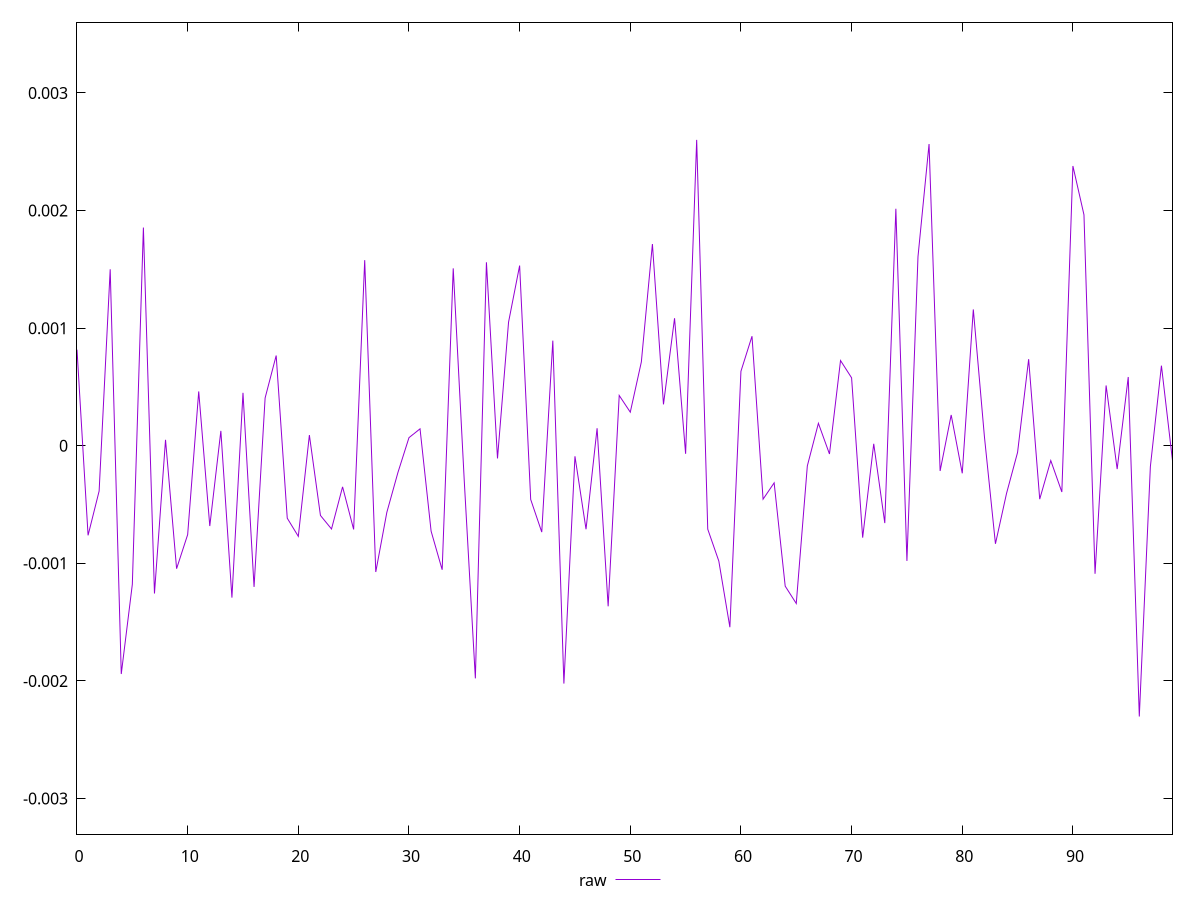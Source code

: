 reset

$raw <<EOF
0 0.0008167807424289417
1 -0.0007616175517479707
2 -0.00038515572647141697
3 0.0015002758387139357
4 -0.001940711890038569
5 -0.0011784941933153303
6 0.00185523168444913
7 -0.001256283749259456
8 0.00005052450348273403
9 -0.0010452407310500259
10 -0.0007556312742825089
11 0.0004617645938725611
12 -0.000682687137838017
13 0.00012646869731871847
14 -0.0012911409346497693
15 0.0004500897869177109
16 -0.0012003392333102734
17 0.00040634008692440755
18 0.0007671063236465747
19 -0.0006158325596661822
20 -0.0007703684751829128
21 0.00009067298226734816
22 -0.0005926797140135641
23 -0.000707615246560496
24 -0.00034927060379360734
25 -0.000711480638525181
26 0.0015779372611713209
27 -0.0010732137937324434
28 -0.0005661345764514038
29 -0.0002279455707986773
30 0.00006880872671531143
31 0.00014389512638915224
32 -0.0007260738767451805
33 -0.0010542203804654651
34 0.0015083691895146462
35 -0.000304063851555658
36 -0.001977878645952582
37 0.0015601368799702013
38 -0.00010792701073955853
39 0.0010511404926170852
40 0.0015319990202292777
41 -0.00045677648155563396
42 -0.00073411457641021
43 0.0008938115269913695
44 -0.0020219850238174008
45 -0.0000895920719602709
46 -0.0007098271656436796
47 0.00014883892572235938
48 -0.0013648729063978299
49 0.0004274621871834569
50 0.00028555001853467973
51 0.0007125940899776724
52 0.0017151413835896732
53 0.0003517911805932751
54 0.0010843329211755422
55 -0.00006843397729186847
56 0.002600460519521401
57 -0.0007091370468879258
58 -0.0009801467888618236
59 -0.0015427330516505832
60 0.000633081596073428
61 0.000931318659358602
62 -0.0004542655260875075
63 -0.0003155427234993358
64 -0.0011936713523351627
65 -0.0013412258827390658
66 -0.0001713174545458812
67 0.00019085239754556134
68 -0.00006992743463749492
69 0.0007246113813095944
70 0.0005774893830560591
71 -0.000781356456331078
72 0.0000166957013910703
73 -0.0006575261210738175
74 0.002015175414797732
75 -0.0009793429342366182
76 0.0016073757603458209
77 0.002565469905739371
78 -0.00021433273870069585
79 0.00026190975590531724
80 -0.00023419006547254745
81 0.0011592657162991717
82 0.00008095427817584045
83 -0.00083362513315089
84 -0.0004058673487897642
85 -0.00005622132793877254
86 0.0007359258595202167
87 -0.0004538821733611954
88 -0.00012590440941244988
89 -0.0003932563326137588
90 0.0023785917702948025
91 0.001963338793427914
92 -0.001088381029741968
93 0.0005125185604207462
94 -0.0001983894385751401
95 0.0005845480395151691
96 -0.002302171884089119
97 -0.0001777521793672354
98 0.0006810486341212649
99 -0.00012622302614758856
EOF

set key outside below
set xrange [0:99]
set yrange [-0.003302171884089119:0.003600460519521401]
set trange [-0.003302171884089119:0.003600460519521401]
set terminal svg size 640, 500 enhanced background rgb 'white'
set output "report_00013_2021-02-09T12-04-24.940Z/meta/pScore-difference/samples/pages/raw/values.svg"

plot $raw title "raw" with line

reset
